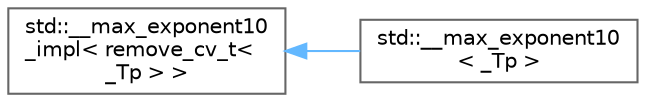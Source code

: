 digraph "Graphical Class Hierarchy"
{
 // LATEX_PDF_SIZE
  bgcolor="transparent";
  edge [fontname=Helvetica,fontsize=10,labelfontname=Helvetica,labelfontsize=10];
  node [fontname=Helvetica,fontsize=10,shape=box,height=0.2,width=0.4];
  rankdir="LR";
  Node0 [id="Node000000",label="std::__max_exponent10\l_impl\< remove_cv_t\< \l_Tp \> \>",height=0.2,width=0.4,color="grey40", fillcolor="white", style="filled",URL="$structstd_1_1____max__exponent10__impl.html",tooltip=" "];
  Node0 -> Node1 [id="edge354_Node000000_Node000001",dir="back",color="steelblue1",style="solid",tooltip=" "];
  Node1 [id="Node000001",label="std::__max_exponent10\l\< _Tp \>",height=0.2,width=0.4,color="grey40", fillcolor="white", style="filled",URL="$structstd_1_1____max__exponent10.html",tooltip=" "];
}
